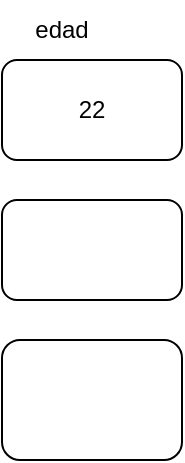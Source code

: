 <mxfile>
    <diagram id="zb5-WWPULbJA3q5QGsOt" name="Page-1">
        <mxGraphModel dx="541" dy="301" grid="1" gridSize="10" guides="1" tooltips="1" connect="1" arrows="1" fold="1" page="1" pageScale="1" pageWidth="850" pageHeight="1100" math="0" shadow="0">
            <root>
                <mxCell id="0"/>
                <mxCell id="1" parent="0"/>
                <mxCell id="2" value="" style="rounded=1;whiteSpace=wrap;html=1;" parent="1" vertex="1">
                    <mxGeometry x="60" y="40" width="90" height="50" as="geometry"/>
                </mxCell>
                <mxCell id="3" value="" style="rounded=1;whiteSpace=wrap;html=1;" parent="1" vertex="1">
                    <mxGeometry x="60" y="110" width="90" height="50" as="geometry"/>
                </mxCell>
                <mxCell id="4" value="" style="rounded=1;whiteSpace=wrap;html=1;" parent="1" vertex="1">
                    <mxGeometry x="60" y="180" width="90" height="60" as="geometry"/>
                </mxCell>
                <mxCell id="5" value="edad" style="text;html=1;align=center;verticalAlign=middle;whiteSpace=wrap;rounded=0;" vertex="1" parent="1">
                    <mxGeometry x="60" y="10" width="60" height="30" as="geometry"/>
                </mxCell>
                <mxCell id="6" value="22" style="text;html=1;align=center;verticalAlign=middle;whiteSpace=wrap;rounded=0;" vertex="1" parent="1">
                    <mxGeometry x="75" y="50" width="60" height="30" as="geometry"/>
                </mxCell>
            </root>
        </mxGraphModel>
    </diagram>
</mxfile>